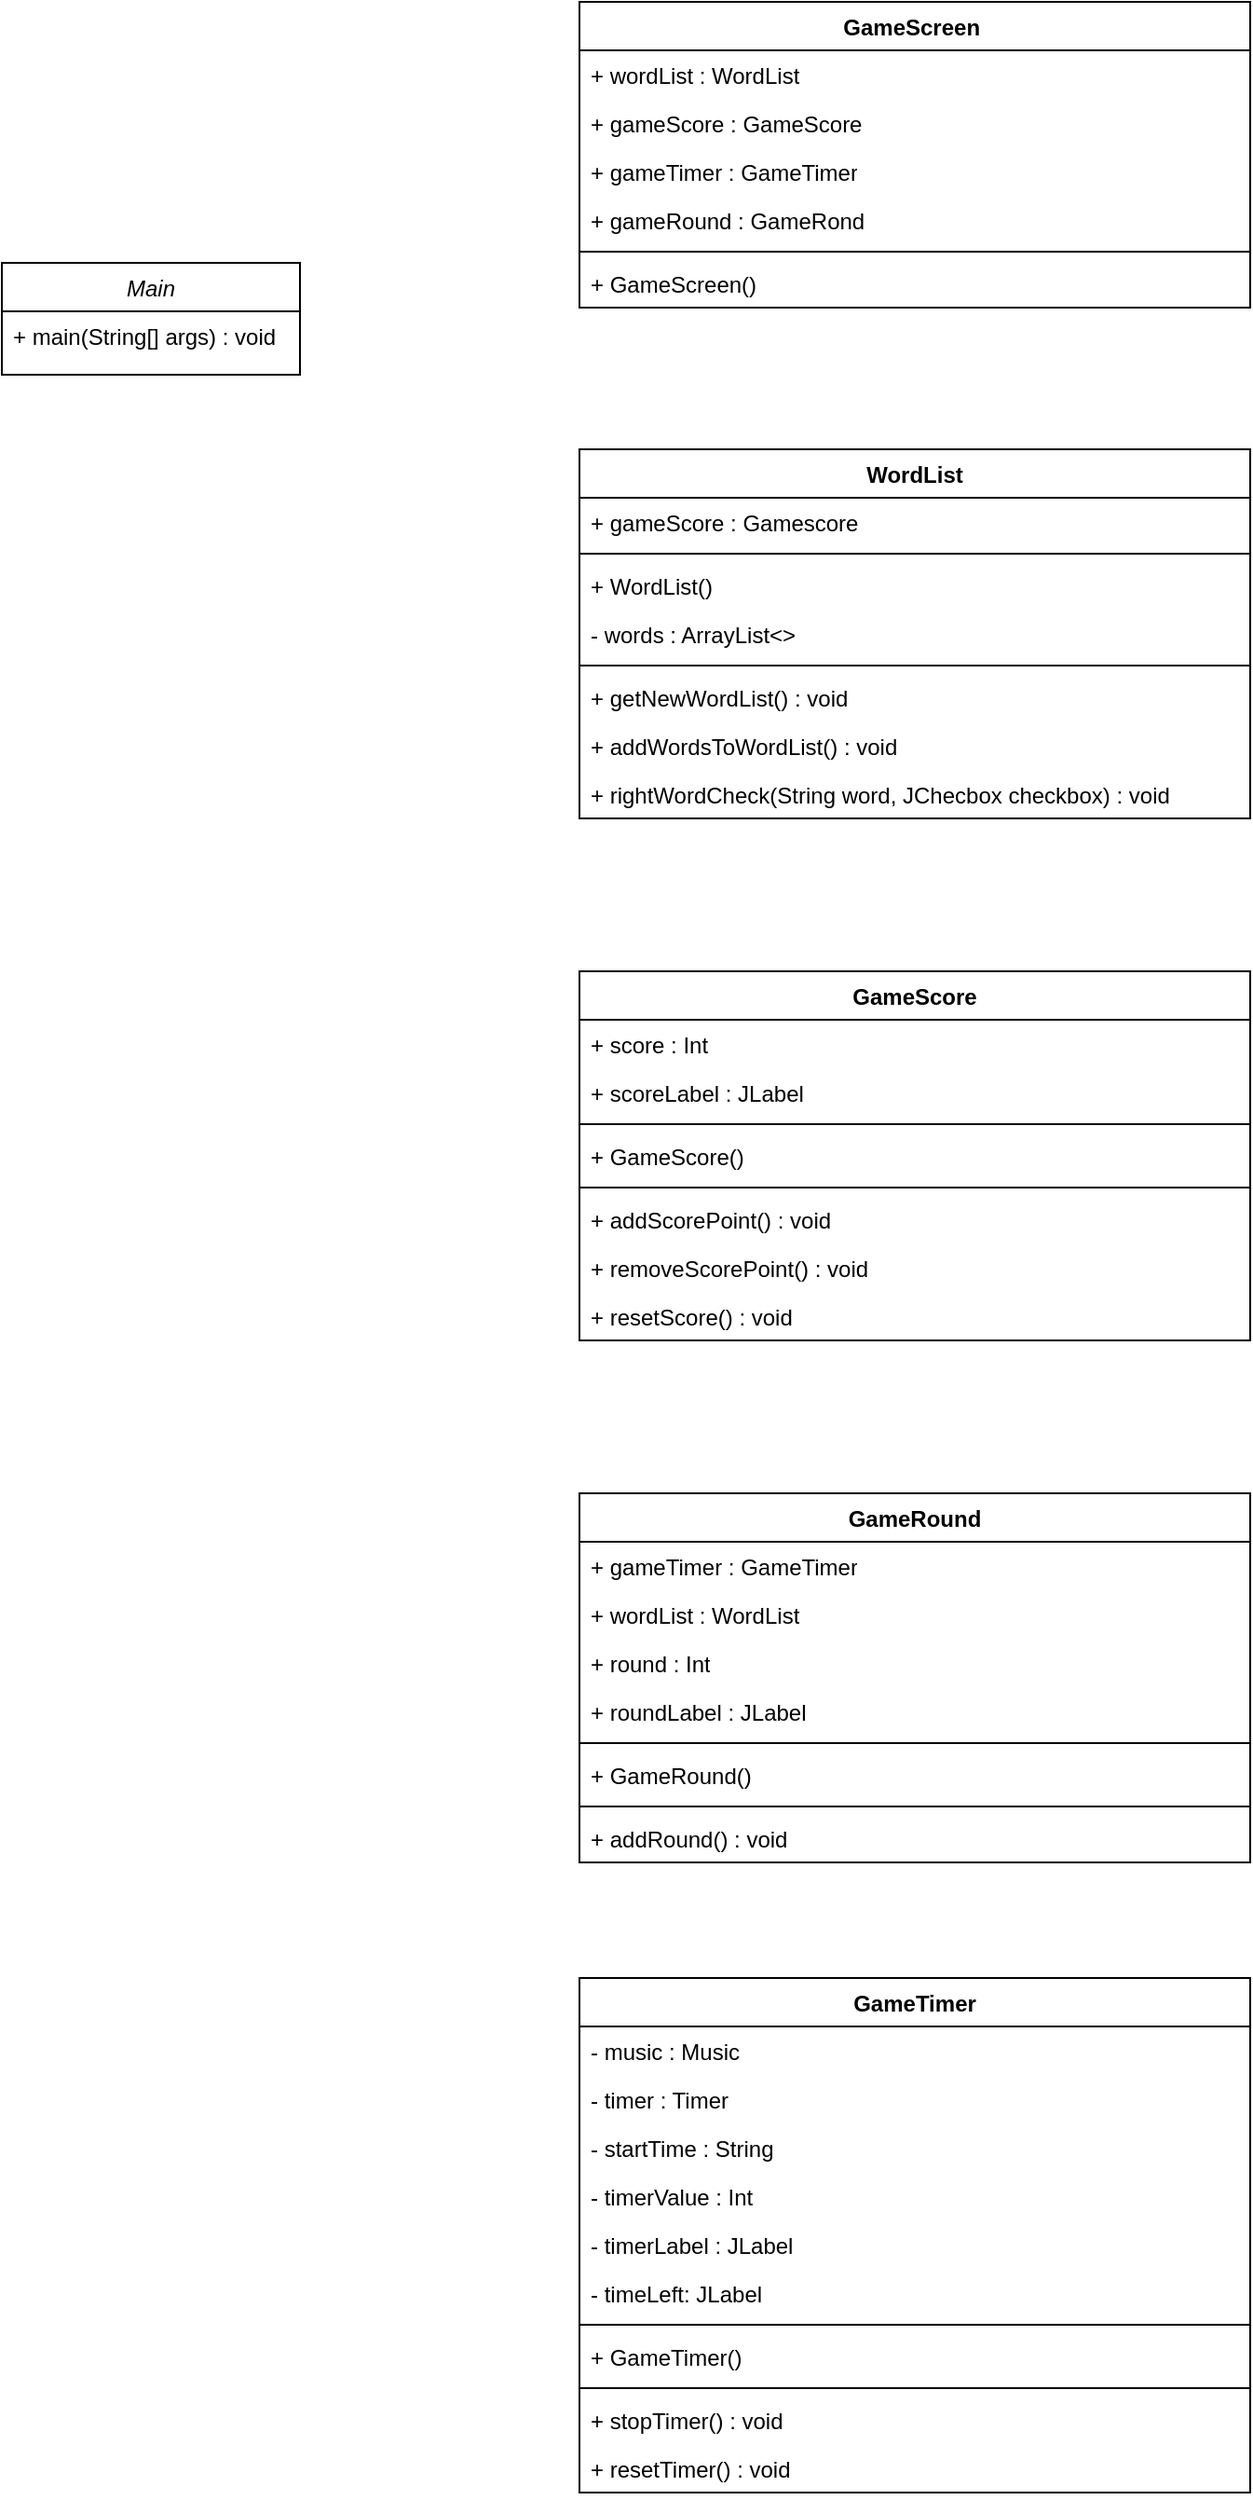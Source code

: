 <mxfile version="22.0.0" type="device">
  <diagram id="C5RBs43oDa-KdzZeNtuy" name="Page-1">
    <mxGraphModel dx="480" dy="691" grid="1" gridSize="10" guides="1" tooltips="1" connect="1" arrows="1" fold="1" page="1" pageScale="1" pageWidth="827" pageHeight="1169" math="0" shadow="0">
      <root>
        <mxCell id="WIyWlLk6GJQsqaUBKTNV-0" />
        <mxCell id="WIyWlLk6GJQsqaUBKTNV-1" parent="WIyWlLk6GJQsqaUBKTNV-0" />
        <mxCell id="zkfFHV4jXpPFQw0GAbJ--0" value="Main" style="swimlane;fontStyle=2;align=center;verticalAlign=top;childLayout=stackLayout;horizontal=1;startSize=26;horizontalStack=0;resizeParent=1;resizeLast=0;collapsible=1;marginBottom=0;rounded=0;shadow=0;strokeWidth=1;" parent="WIyWlLk6GJQsqaUBKTNV-1" vertex="1">
          <mxGeometry x="450" y="590" width="160" height="60" as="geometry">
            <mxRectangle x="230" y="140" width="160" height="26" as="alternateBounds" />
          </mxGeometry>
        </mxCell>
        <mxCell id="zkfFHV4jXpPFQw0GAbJ--1" value="+ main(String[] args) : void" style="text;align=left;verticalAlign=top;spacingLeft=4;spacingRight=4;overflow=hidden;rotatable=0;points=[[0,0.5],[1,0.5]];portConstraint=eastwest;" parent="zkfFHV4jXpPFQw0GAbJ--0" vertex="1">
          <mxGeometry y="26" width="160" height="26" as="geometry" />
        </mxCell>
        <mxCell id="9uYBL8o6_TmTgEmgB3hh-0" value="GameScreen&amp;nbsp;" style="swimlane;fontStyle=1;align=center;verticalAlign=top;childLayout=stackLayout;horizontal=1;startSize=26;horizontalStack=0;resizeParent=1;resizeParentMax=0;resizeLast=0;collapsible=1;marginBottom=0;whiteSpace=wrap;html=1;" parent="WIyWlLk6GJQsqaUBKTNV-1" vertex="1">
          <mxGeometry x="760" y="450" width="360" height="164" as="geometry">
            <mxRectangle x="400" y="210" width="120" height="30" as="alternateBounds" />
          </mxGeometry>
        </mxCell>
        <mxCell id="9uYBL8o6_TmTgEmgB3hh-1" value="+ wordList : WordList" style="text;strokeColor=none;fillColor=none;align=left;verticalAlign=top;spacingLeft=4;spacingRight=4;overflow=hidden;rotatable=0;points=[[0,0.5],[1,0.5]];portConstraint=eastwest;whiteSpace=wrap;html=1;" parent="9uYBL8o6_TmTgEmgB3hh-0" vertex="1">
          <mxGeometry y="26" width="360" height="26" as="geometry" />
        </mxCell>
        <mxCell id="9uYBL8o6_TmTgEmgB3hh-4" value="+ gameScore : GameScore" style="text;strokeColor=none;fillColor=none;align=left;verticalAlign=top;spacingLeft=4;spacingRight=4;overflow=hidden;rotatable=0;points=[[0,0.5],[1,0.5]];portConstraint=eastwest;whiteSpace=wrap;html=1;" parent="9uYBL8o6_TmTgEmgB3hh-0" vertex="1">
          <mxGeometry y="52" width="360" height="26" as="geometry" />
        </mxCell>
        <mxCell id="9uYBL8o6_TmTgEmgB3hh-3" value="+ gameTimer : GameTimer" style="text;strokeColor=none;fillColor=none;align=left;verticalAlign=top;spacingLeft=4;spacingRight=4;overflow=hidden;rotatable=0;points=[[0,0.5],[1,0.5]];portConstraint=eastwest;whiteSpace=wrap;html=1;" parent="9uYBL8o6_TmTgEmgB3hh-0" vertex="1">
          <mxGeometry y="78" width="360" height="26" as="geometry" />
        </mxCell>
        <mxCell id="9uYBL8o6_TmTgEmgB3hh-6" value="+ gameRound : GameRond" style="text;strokeColor=none;fillColor=none;align=left;verticalAlign=top;spacingLeft=4;spacingRight=4;overflow=hidden;rotatable=0;points=[[0,0.5],[1,0.5]];portConstraint=eastwest;whiteSpace=wrap;html=1;" parent="9uYBL8o6_TmTgEmgB3hh-0" vertex="1">
          <mxGeometry y="104" width="360" height="26" as="geometry" />
        </mxCell>
        <mxCell id="9uYBL8o6_TmTgEmgB3hh-24" value="" style="line;strokeWidth=1;fillColor=none;align=left;verticalAlign=middle;spacingTop=-1;spacingLeft=3;spacingRight=3;rotatable=0;labelPosition=right;points=[];portConstraint=eastwest;strokeColor=inherit;" parent="9uYBL8o6_TmTgEmgB3hh-0" vertex="1">
          <mxGeometry y="130" width="360" height="8" as="geometry" />
        </mxCell>
        <mxCell id="9uYBL8o6_TmTgEmgB3hh-5" value="+ GameScreen()" style="text;strokeColor=none;fillColor=none;align=left;verticalAlign=top;spacingLeft=4;spacingRight=4;overflow=hidden;rotatable=0;points=[[0,0.5],[1,0.5]];portConstraint=eastwest;whiteSpace=wrap;html=1;" parent="9uYBL8o6_TmTgEmgB3hh-0" vertex="1">
          <mxGeometry y="138" width="360" height="26" as="geometry" />
        </mxCell>
        <mxCell id="9uYBL8o6_TmTgEmgB3hh-8" value="WordList" style="swimlane;fontStyle=1;align=center;verticalAlign=top;childLayout=stackLayout;horizontal=1;startSize=26;horizontalStack=0;resizeParent=1;resizeParentMax=0;resizeLast=0;collapsible=1;marginBottom=0;whiteSpace=wrap;html=1;" parent="WIyWlLk6GJQsqaUBKTNV-1" vertex="1">
          <mxGeometry x="760" y="690" width="360" height="198" as="geometry">
            <mxRectangle x="400" y="210" width="120" height="30" as="alternateBounds" />
          </mxGeometry>
        </mxCell>
        <mxCell id="9uYBL8o6_TmTgEmgB3hh-9" value="+ gameScore : Gamescore" style="text;strokeColor=none;fillColor=none;align=left;verticalAlign=top;spacingLeft=4;spacingRight=4;overflow=hidden;rotatable=0;points=[[0,0.5],[1,0.5]];portConstraint=eastwest;whiteSpace=wrap;html=1;" parent="9uYBL8o6_TmTgEmgB3hh-8" vertex="1">
          <mxGeometry y="26" width="360" height="26" as="geometry" />
        </mxCell>
        <mxCell id="9uYBL8o6_TmTgEmgB3hh-25" value="" style="line;strokeWidth=1;fillColor=none;align=left;verticalAlign=middle;spacingTop=-1;spacingLeft=3;spacingRight=3;rotatable=0;labelPosition=right;points=[];portConstraint=eastwest;strokeColor=inherit;" parent="9uYBL8o6_TmTgEmgB3hh-8" vertex="1">
          <mxGeometry y="52" width="360" height="8" as="geometry" />
        </mxCell>
        <mxCell id="9uYBL8o6_TmTgEmgB3hh-11" value="+ WordList()" style="text;strokeColor=none;fillColor=none;align=left;verticalAlign=top;spacingLeft=4;spacingRight=4;overflow=hidden;rotatable=0;points=[[0,0.5],[1,0.5]];portConstraint=eastwest;whiteSpace=wrap;html=1;" parent="9uYBL8o6_TmTgEmgB3hh-8" vertex="1">
          <mxGeometry y="60" width="360" height="26" as="geometry" />
        </mxCell>
        <mxCell id="9uYBL8o6_TmTgEmgB3hh-10" value="- words : ArrayList&amp;lt;&amp;gt;" style="text;strokeColor=none;fillColor=none;align=left;verticalAlign=top;spacingLeft=4;spacingRight=4;overflow=hidden;rotatable=0;points=[[0,0.5],[1,0.5]];portConstraint=eastwest;whiteSpace=wrap;html=1;" parent="9uYBL8o6_TmTgEmgB3hh-8" vertex="1">
          <mxGeometry y="86" width="360" height="26" as="geometry" />
        </mxCell>
        <mxCell id="9uYBL8o6_TmTgEmgB3hh-26" value="" style="line;strokeWidth=1;fillColor=none;align=left;verticalAlign=middle;spacingTop=-1;spacingLeft=3;spacingRight=3;rotatable=0;labelPosition=right;points=[];portConstraint=eastwest;strokeColor=inherit;" parent="9uYBL8o6_TmTgEmgB3hh-8" vertex="1">
          <mxGeometry y="112" width="360" height="8" as="geometry" />
        </mxCell>
        <mxCell id="9uYBL8o6_TmTgEmgB3hh-12" value="+ getNewWordList() : void" style="text;strokeColor=none;fillColor=none;align=left;verticalAlign=top;spacingLeft=4;spacingRight=4;overflow=hidden;rotatable=0;points=[[0,0.5],[1,0.5]];portConstraint=eastwest;whiteSpace=wrap;html=1;" parent="9uYBL8o6_TmTgEmgB3hh-8" vertex="1">
          <mxGeometry y="120" width="360" height="26" as="geometry" />
        </mxCell>
        <mxCell id="9uYBL8o6_TmTgEmgB3hh-13" value="+ addWordsToWordList() : void" style="text;strokeColor=none;fillColor=none;align=left;verticalAlign=top;spacingLeft=4;spacingRight=4;overflow=hidden;rotatable=0;points=[[0,0.5],[1,0.5]];portConstraint=eastwest;whiteSpace=wrap;html=1;" parent="9uYBL8o6_TmTgEmgB3hh-8" vertex="1">
          <mxGeometry y="146" width="360" height="26" as="geometry" />
        </mxCell>
        <mxCell id="9uYBL8o6_TmTgEmgB3hh-16" value="+ rightWordCheck(String word, JChecbox checkbox) : void" style="text;strokeColor=none;fillColor=none;align=left;verticalAlign=top;spacingLeft=4;spacingRight=4;overflow=hidden;rotatable=0;points=[[0,0.5],[1,0.5]];portConstraint=eastwest;whiteSpace=wrap;html=1;" parent="9uYBL8o6_TmTgEmgB3hh-8" vertex="1">
          <mxGeometry y="172" width="360" height="26" as="geometry" />
        </mxCell>
        <mxCell id="9uYBL8o6_TmTgEmgB3hh-17" value="GameScore" style="swimlane;fontStyle=1;align=center;verticalAlign=top;childLayout=stackLayout;horizontal=1;startSize=26;horizontalStack=0;resizeParent=1;resizeParentMax=0;resizeLast=0;collapsible=1;marginBottom=0;whiteSpace=wrap;html=1;" parent="WIyWlLk6GJQsqaUBKTNV-1" vertex="1">
          <mxGeometry x="760" y="970" width="360" height="198" as="geometry">
            <mxRectangle x="400" y="210" width="120" height="30" as="alternateBounds" />
          </mxGeometry>
        </mxCell>
        <mxCell id="9uYBL8o6_TmTgEmgB3hh-18" value="+ score : Int" style="text;strokeColor=none;fillColor=none;align=left;verticalAlign=top;spacingLeft=4;spacingRight=4;overflow=hidden;rotatable=0;points=[[0,0.5],[1,0.5]];portConstraint=eastwest;whiteSpace=wrap;html=1;" parent="9uYBL8o6_TmTgEmgB3hh-17" vertex="1">
          <mxGeometry y="26" width="360" height="26" as="geometry" />
        </mxCell>
        <mxCell id="9uYBL8o6_TmTgEmgB3hh-23" value="+ scoreLabel : JLabel" style="text;strokeColor=none;fillColor=none;align=left;verticalAlign=top;spacingLeft=4;spacingRight=4;overflow=hidden;rotatable=0;points=[[0,0.5],[1,0.5]];portConstraint=eastwest;whiteSpace=wrap;html=1;" parent="9uYBL8o6_TmTgEmgB3hh-17" vertex="1">
          <mxGeometry y="52" width="360" height="26" as="geometry" />
        </mxCell>
        <mxCell id="9uYBL8o6_TmTgEmgB3hh-29" value="" style="line;strokeWidth=1;fillColor=none;align=left;verticalAlign=middle;spacingTop=-1;spacingLeft=3;spacingRight=3;rotatable=0;labelPosition=right;points=[];portConstraint=eastwest;strokeColor=inherit;" parent="9uYBL8o6_TmTgEmgB3hh-17" vertex="1">
          <mxGeometry y="78" width="360" height="8" as="geometry" />
        </mxCell>
        <mxCell id="9uYBL8o6_TmTgEmgB3hh-28" value="+ GameScore()" style="text;strokeColor=none;fillColor=none;align=left;verticalAlign=top;spacingLeft=4;spacingRight=4;overflow=hidden;rotatable=0;points=[[0,0.5],[1,0.5]];portConstraint=eastwest;whiteSpace=wrap;html=1;" parent="9uYBL8o6_TmTgEmgB3hh-17" vertex="1">
          <mxGeometry y="86" width="360" height="26" as="geometry" />
        </mxCell>
        <mxCell id="9uYBL8o6_TmTgEmgB3hh-30" value="" style="line;strokeWidth=1;fillColor=none;align=left;verticalAlign=middle;spacingTop=-1;spacingLeft=3;spacingRight=3;rotatable=0;labelPosition=right;points=[];portConstraint=eastwest;strokeColor=inherit;" parent="9uYBL8o6_TmTgEmgB3hh-17" vertex="1">
          <mxGeometry y="112" width="360" height="8" as="geometry" />
        </mxCell>
        <mxCell id="9uYBL8o6_TmTgEmgB3hh-27" value="+ addScorePoint() : void" style="text;strokeColor=none;fillColor=none;align=left;verticalAlign=top;spacingLeft=4;spacingRight=4;overflow=hidden;rotatable=0;points=[[0,0.5],[1,0.5]];portConstraint=eastwest;whiteSpace=wrap;html=1;" parent="9uYBL8o6_TmTgEmgB3hh-17" vertex="1">
          <mxGeometry y="120" width="360" height="26" as="geometry" />
        </mxCell>
        <mxCell id="9uYBL8o6_TmTgEmgB3hh-32" value="+&amp;nbsp;removeScorePoint&lt;span style=&quot;background-color: initial;&quot;&gt;() : void&lt;/span&gt;" style="text;strokeColor=none;fillColor=none;align=left;verticalAlign=top;spacingLeft=4;spacingRight=4;overflow=hidden;rotatable=0;points=[[0,0.5],[1,0.5]];portConstraint=eastwest;whiteSpace=wrap;html=1;" parent="9uYBL8o6_TmTgEmgB3hh-17" vertex="1">
          <mxGeometry y="146" width="360" height="26" as="geometry" />
        </mxCell>
        <mxCell id="9uYBL8o6_TmTgEmgB3hh-31" value="+&amp;nbsp;resetScore&lt;span style=&quot;background-color: initial;&quot;&gt;() : void&lt;/span&gt;" style="text;strokeColor=none;fillColor=none;align=left;verticalAlign=top;spacingLeft=4;spacingRight=4;overflow=hidden;rotatable=0;points=[[0,0.5],[1,0.5]];portConstraint=eastwest;whiteSpace=wrap;html=1;" parent="9uYBL8o6_TmTgEmgB3hh-17" vertex="1">
          <mxGeometry y="172" width="360" height="26" as="geometry" />
        </mxCell>
        <mxCell id="9uYBL8o6_TmTgEmgB3hh-51" value="GameRound" style="swimlane;fontStyle=1;align=center;verticalAlign=top;childLayout=stackLayout;horizontal=1;startSize=26;horizontalStack=0;resizeParent=1;resizeParentMax=0;resizeLast=0;collapsible=1;marginBottom=0;whiteSpace=wrap;html=1;" parent="WIyWlLk6GJQsqaUBKTNV-1" vertex="1">
          <mxGeometry x="760" y="1250" width="360" height="198" as="geometry">
            <mxRectangle x="400" y="210" width="120" height="30" as="alternateBounds" />
          </mxGeometry>
        </mxCell>
        <mxCell id="9uYBL8o6_TmTgEmgB3hh-52" value="+ gameTimer : GameTimer" style="text;strokeColor=none;fillColor=none;align=left;verticalAlign=top;spacingLeft=4;spacingRight=4;overflow=hidden;rotatable=0;points=[[0,0.5],[1,0.5]];portConstraint=eastwest;whiteSpace=wrap;html=1;" parent="9uYBL8o6_TmTgEmgB3hh-51" vertex="1">
          <mxGeometry y="26" width="360" height="26" as="geometry" />
        </mxCell>
        <mxCell id="9uYBL8o6_TmTgEmgB3hh-53" value="+ wordList : WordList" style="text;strokeColor=none;fillColor=none;align=left;verticalAlign=top;spacingLeft=4;spacingRight=4;overflow=hidden;rotatable=0;points=[[0,0.5],[1,0.5]];portConstraint=eastwest;whiteSpace=wrap;html=1;" parent="9uYBL8o6_TmTgEmgB3hh-51" vertex="1">
          <mxGeometry y="52" width="360" height="26" as="geometry" />
        </mxCell>
        <mxCell id="9uYBL8o6_TmTgEmgB3hh-60" value="+ round : Int" style="text;strokeColor=none;fillColor=none;align=left;verticalAlign=top;spacingLeft=4;spacingRight=4;overflow=hidden;rotatable=0;points=[[0,0.5],[1,0.5]];portConstraint=eastwest;whiteSpace=wrap;html=1;" parent="9uYBL8o6_TmTgEmgB3hh-51" vertex="1">
          <mxGeometry y="78" width="360" height="26" as="geometry" />
        </mxCell>
        <mxCell id="9uYBL8o6_TmTgEmgB3hh-62" value="+ roundLabel : JLabel" style="text;strokeColor=none;fillColor=none;align=left;verticalAlign=top;spacingLeft=4;spacingRight=4;overflow=hidden;rotatable=0;points=[[0,0.5],[1,0.5]];portConstraint=eastwest;whiteSpace=wrap;html=1;" parent="9uYBL8o6_TmTgEmgB3hh-51" vertex="1">
          <mxGeometry y="104" width="360" height="26" as="geometry" />
        </mxCell>
        <mxCell id="9uYBL8o6_TmTgEmgB3hh-63" value="" style="line;strokeWidth=1;fillColor=none;align=left;verticalAlign=middle;spacingTop=-1;spacingLeft=3;spacingRight=3;rotatable=0;labelPosition=right;points=[];portConstraint=eastwest;strokeColor=inherit;" parent="9uYBL8o6_TmTgEmgB3hh-51" vertex="1">
          <mxGeometry y="130" width="360" height="8" as="geometry" />
        </mxCell>
        <mxCell id="9uYBL8o6_TmTgEmgB3hh-61" value="+ GameRound()" style="text;strokeColor=none;fillColor=none;align=left;verticalAlign=top;spacingLeft=4;spacingRight=4;overflow=hidden;rotatable=0;points=[[0,0.5],[1,0.5]];portConstraint=eastwest;whiteSpace=wrap;html=1;" parent="9uYBL8o6_TmTgEmgB3hh-51" vertex="1">
          <mxGeometry y="138" width="360" height="26" as="geometry" />
        </mxCell>
        <mxCell id="9uYBL8o6_TmTgEmgB3hh-64" value="" style="line;strokeWidth=1;fillColor=none;align=left;verticalAlign=middle;spacingTop=-1;spacingLeft=3;spacingRight=3;rotatable=0;labelPosition=right;points=[];portConstraint=eastwest;strokeColor=inherit;" parent="9uYBL8o6_TmTgEmgB3hh-51" vertex="1">
          <mxGeometry y="164" width="360" height="8" as="geometry" />
        </mxCell>
        <mxCell id="9uYBL8o6_TmTgEmgB3hh-65" value="+ addRound() : void" style="text;strokeColor=none;fillColor=none;align=left;verticalAlign=top;spacingLeft=4;spacingRight=4;overflow=hidden;rotatable=0;points=[[0,0.5],[1,0.5]];portConstraint=eastwest;whiteSpace=wrap;html=1;" parent="9uYBL8o6_TmTgEmgB3hh-51" vertex="1">
          <mxGeometry y="172" width="360" height="26" as="geometry" />
        </mxCell>
        <mxCell id="5LgryWsDHyvIyOsOjhHH-0" value="GameTimer" style="swimlane;fontStyle=1;align=center;verticalAlign=top;childLayout=stackLayout;horizontal=1;startSize=26;horizontalStack=0;resizeParent=1;resizeParentMax=0;resizeLast=0;collapsible=1;marginBottom=0;whiteSpace=wrap;html=1;" vertex="1" parent="WIyWlLk6GJQsqaUBKTNV-1">
          <mxGeometry x="760" y="1510" width="360" height="276" as="geometry">
            <mxRectangle x="400" y="210" width="120" height="30" as="alternateBounds" />
          </mxGeometry>
        </mxCell>
        <mxCell id="5LgryWsDHyvIyOsOjhHH-1" value="- music : Music" style="text;strokeColor=none;fillColor=none;align=left;verticalAlign=top;spacingLeft=4;spacingRight=4;overflow=hidden;rotatable=0;points=[[0,0.5],[1,0.5]];portConstraint=eastwest;whiteSpace=wrap;html=1;" vertex="1" parent="5LgryWsDHyvIyOsOjhHH-0">
          <mxGeometry y="26" width="360" height="26" as="geometry" />
        </mxCell>
        <mxCell id="5LgryWsDHyvIyOsOjhHH-2" value="- timer : Timer" style="text;strokeColor=none;fillColor=none;align=left;verticalAlign=top;spacingLeft=4;spacingRight=4;overflow=hidden;rotatable=0;points=[[0,0.5],[1,0.5]];portConstraint=eastwest;whiteSpace=wrap;html=1;" vertex="1" parent="5LgryWsDHyvIyOsOjhHH-0">
          <mxGeometry y="52" width="360" height="26" as="geometry" />
        </mxCell>
        <mxCell id="5LgryWsDHyvIyOsOjhHH-3" value="- startTime : String" style="text;strokeColor=none;fillColor=none;align=left;verticalAlign=top;spacingLeft=4;spacingRight=4;overflow=hidden;rotatable=0;points=[[0,0.5],[1,0.5]];portConstraint=eastwest;whiteSpace=wrap;html=1;" vertex="1" parent="5LgryWsDHyvIyOsOjhHH-0">
          <mxGeometry y="78" width="360" height="26" as="geometry" />
        </mxCell>
        <mxCell id="5LgryWsDHyvIyOsOjhHH-4" value="- timerValue : Int" style="text;strokeColor=none;fillColor=none;align=left;verticalAlign=top;spacingLeft=4;spacingRight=4;overflow=hidden;rotatable=0;points=[[0,0.5],[1,0.5]];portConstraint=eastwest;whiteSpace=wrap;html=1;" vertex="1" parent="5LgryWsDHyvIyOsOjhHH-0">
          <mxGeometry y="104" width="360" height="26" as="geometry" />
        </mxCell>
        <mxCell id="5LgryWsDHyvIyOsOjhHH-10" value="- timerLabel : JLabel" style="text;strokeColor=none;fillColor=none;align=left;verticalAlign=top;spacingLeft=4;spacingRight=4;overflow=hidden;rotatable=0;points=[[0,0.5],[1,0.5]];portConstraint=eastwest;whiteSpace=wrap;html=1;" vertex="1" parent="5LgryWsDHyvIyOsOjhHH-0">
          <mxGeometry y="130" width="360" height="26" as="geometry" />
        </mxCell>
        <mxCell id="5LgryWsDHyvIyOsOjhHH-9" value="- timeLeft: JLabel" style="text;strokeColor=none;fillColor=none;align=left;verticalAlign=top;spacingLeft=4;spacingRight=4;overflow=hidden;rotatable=0;points=[[0,0.5],[1,0.5]];portConstraint=eastwest;whiteSpace=wrap;html=1;" vertex="1" parent="5LgryWsDHyvIyOsOjhHH-0">
          <mxGeometry y="156" width="360" height="26" as="geometry" />
        </mxCell>
        <mxCell id="5LgryWsDHyvIyOsOjhHH-5" value="" style="line;strokeWidth=1;fillColor=none;align=left;verticalAlign=middle;spacingTop=-1;spacingLeft=3;spacingRight=3;rotatable=0;labelPosition=right;points=[];portConstraint=eastwest;strokeColor=inherit;" vertex="1" parent="5LgryWsDHyvIyOsOjhHH-0">
          <mxGeometry y="182" width="360" height="8" as="geometry" />
        </mxCell>
        <mxCell id="5LgryWsDHyvIyOsOjhHH-6" value="+ GameTimer()" style="text;strokeColor=none;fillColor=none;align=left;verticalAlign=top;spacingLeft=4;spacingRight=4;overflow=hidden;rotatable=0;points=[[0,0.5],[1,0.5]];portConstraint=eastwest;whiteSpace=wrap;html=1;" vertex="1" parent="5LgryWsDHyvIyOsOjhHH-0">
          <mxGeometry y="190" width="360" height="26" as="geometry" />
        </mxCell>
        <mxCell id="5LgryWsDHyvIyOsOjhHH-7" value="" style="line;strokeWidth=1;fillColor=none;align=left;verticalAlign=middle;spacingTop=-1;spacingLeft=3;spacingRight=3;rotatable=0;labelPosition=right;points=[];portConstraint=eastwest;strokeColor=inherit;" vertex="1" parent="5LgryWsDHyvIyOsOjhHH-0">
          <mxGeometry y="216" width="360" height="8" as="geometry" />
        </mxCell>
        <mxCell id="5LgryWsDHyvIyOsOjhHH-11" value="+ stopTimer() : void" style="text;strokeColor=none;fillColor=none;align=left;verticalAlign=top;spacingLeft=4;spacingRight=4;overflow=hidden;rotatable=0;points=[[0,0.5],[1,0.5]];portConstraint=eastwest;whiteSpace=wrap;html=1;" vertex="1" parent="5LgryWsDHyvIyOsOjhHH-0">
          <mxGeometry y="224" width="360" height="26" as="geometry" />
        </mxCell>
        <mxCell id="5LgryWsDHyvIyOsOjhHH-8" value="+ resetTimer() : void" style="text;strokeColor=none;fillColor=none;align=left;verticalAlign=top;spacingLeft=4;spacingRight=4;overflow=hidden;rotatable=0;points=[[0,0.5],[1,0.5]];portConstraint=eastwest;whiteSpace=wrap;html=1;" vertex="1" parent="5LgryWsDHyvIyOsOjhHH-0">
          <mxGeometry y="250" width="360" height="26" as="geometry" />
        </mxCell>
      </root>
    </mxGraphModel>
  </diagram>
</mxfile>
